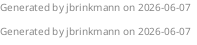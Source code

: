 ' https://raw.githubusercontent.com/Drakemor/RedDress-PlantUML/master/style.puml
' https://raw.githubusercontent.com/plantuml-stdlib/C4-PlantUML/master/C4_Container.puml
@startuml

!global $ACCENT_RED      = "f56565"
!global $ACCENT_PINK     = "ed64a6"
!global $ACCENT_PURPLE   = "9c27b0"
!global $ACCENT_BLUE     = "2196f3"
!global $ACCENT_CYAN     = "00bcd4"
!global $ACCENT_TEAL     = "009688"
!global $ACCENT_GREEN    = "4caf50"
!global $ACCENT_YELLOW   = "ffeb3b"
!global $ACCENT_AMBER    = "ffc107"
!global $ACCENT_ORANGE   = "ff9800"
!global $ACCENT_BROWN    = "795548"
!global $ACCENT_GREY     = "9e9e9e"
!global $ACCENT_BLUEGREY = "607d8b"

!if (%not(%variable_exists("$FONTNAME")))
!$FONTNAME = "Verdana"
!endif

!if (%not(%variable_exists("$FONTSIZE")))
!$FONTSIZE = 11
!endif

!ifdef DARKBLUE
skinparam backgroundColor 777
!global $ACCENT = $ACCENT_BLUE
!global $ACCENTDARK = %lighten($ACCENT, 20)
skinparam stereotypeCBackgroundColor $ACCENT
!define DARKSTYLE
!endif

!ifdef LIGHTBLUE
!global $ACCENT = $ACCENT_BLUE
!global $ACCENTDARK = %darken($ACCENT, 20)
skinparam stereotypeCBackgroundColor $ACCENTDARK
!define LIGHTSTYLE
!endif

!ifdef DARKRED
!global $ACCENT = $ACCENT_RED
!global $ACCENTDARK = %lighten($ACCENT, 20)
skinparam stereotypeCBackgroundColor $ACCENT
!define DARKSTYLE
!endif

!ifdef LIGHTRED
!global $ACCENT = $ACCENT_RED
!global $ACCENTDARK = %darken($ACCENT, 20)
skinparam stereotypeCBackgroundColor $ACCENTDARK
!define LIGHTSTYLE
!endif

!ifdef DARKGREEN
!global $ACCENT = $ACCENT_GREEN
!global $ACCENTDARK = %lighten($ACCENT, 20)
skinparam stereotypeCBackgroundColor $ACCENT
!define DARKSTYLE
!endif

!ifdef LIGHTGREEN
!global $ACCENT = $ACCENT_GREEN
!global $ACCENTDARK = %darken($ACCENT, 20)
skinparam stereotypeCBackgroundColor $ACCENTDARK
!define LIGHTSTYLE
!endif

!ifdef DARKORANGE
!global $ACCENT = $ACCENT_ORANGE
!global $ACCENTDARK = %lighten($ACCENT, 20)
skinparam stereotypeCBackgroundColor $ACCENT
!define DARKSTYLE
!endif

!ifdef LIGHTORANGE
!global $ACCENT = $ACCENT_ORANGE
!global $ACCENTDARK = %darken($ACCENT, 20)
skinparam stereotypeCBackgroundColor $ACCENT
!define LIGHTSTYLE
!endif

!ifdef LIGHTSTYLE
!$PRIMARYFONTCOLOR = "000"
!$SECONDARY = "333"
!$ARROWCOLOR = "000"
!$ARROWFONTCOLOR = "333"
!$BORDERCOLOR = "999"
!$BOXBG = "ccc"
!$FRAMEBG = %lighten($ACCENT, 30)
!$LIGHTBORDERCOLOR = "ccc"
!$LIGHTBG = "e0e0e0"
skinparam backgroundColor fff
!endif

!ifdef DARKSTYLE
!$PRIMARYFONTCOLOR = "fff"
!$SECONDARY = "aaa"
!$ARROWCOLOR = "fff"
!$ARROWFONTCOLOR = "bbb"
!$BORDERCOLOR = "1b1b1b"
!$BOXBG = "2e2e2e"
!$FRAMEBG = %darken($ACCENT, 30)
!$LIGHTBORDERCOLOR = "767676"
!$LIGHTBG = "575757"
skinparam backgroundColor 777
!endif

!procedure font_style()
  fontColor $PRIMARYFONTCOLOR
  fontName $FONTNAME
  fontSize $FONTSIZE
  stereotypeFontColor $SECONDARY
  stereotypeFontSize $FONTSIZE
!endprocedure

!procedure basic_style()
  backgroundColor $BOXBG
  borderColor $BORDERCOLOR
!endprocedure

!procedure light_style()
  backgroundColor $LIGHTBG
  borderColor $LIGHTBORDERCOLOR
!endprocedure

!procedure accent_style()
  backgroundColor $ACCENT
  borderColor $ACCENTDARK
!endprocedure

!procedure arrow_style()
  arrowColor $ARROWCOLOR
  arrowFontName $FONTNAME
  arrowFontColor $ARROWFONTCOLOR
  arrowFontSize $FONTSIZE
!endprocedure

' Elements
' ##################################
 
' Class diagrams

skinparam circledCharacter {
  radius 8
  fontSize $FONTSIZE
  fontName $FONTNAME
}

skinparam class {
  basic_style()
  font_style()
  arrow_style()

  attributeFontColor $SECONDARY
  attributeFontSize $FONTSIZE
  attributeIconSize $FONTSIZE
}

skinparam actor {
  accent_style()
  font_style()
}

skinparam person {
  accent_style()
  font_style()
}

skinparam participant {
  basic_style()
  font_style()
}

skinparam collections {
  basic_style()
  font_style()
}

skinparam SequenceBox{
  light_style()
  font_style()
}

' Component diagrams

skinparam interface {
  basic_style()
  font_style()
}

skinparam component {
  basic_style()
  font_style()
}

skinparam node {
  basic_style()
  font_style()
}

skinparam database {
  basic_style()
  font_style()
}

skinparam queue {
  basic_style()
  font_style()
}

' Use Case diagrams

skinparam usecase {
  basic_style()
  font_style()
  arrow_style()
}

skinparam activity {
  basic_style()
  font_style()
  arrow_style()
}

skinparam sequence {
  font_style()
  arrow_style()

  lifeLineBorderColor $ACCENT
  lifeLineBackgroundColor $LIGHTBG
}

skinparam boundary {
  accent_style()
  font_style()
}

skinparam control {
  accent_style()
  font_style()
}

skinparam entity {
  accent_style()
  font_style()
}

' State diagrams

skinparam state {
  basic_style()
  font_style()
  arrow_style()
  startColor $ACCENT
  endColor $ACCENTDARK
}

' Object diagrams

skinparam object {
  basic_style()
  font_style()
  arrow_style()
}

' Common

skinparam note {
  accent_style()
  font_style()
}

skinparam queue {
  basic_style()
  font_style()
  arrow_style()
}

skinparam cloud {
  basic_style()
  font_style()
  arrow_style()
}

skinparam rectangle {
  basic_style()
  font_style()
}

skinparam storage {
  basic_style()
  font_style()
}

skinparam agent {
  light_style()
  font_style()
}

skinparam frame {
  light_style()
  font_style()
  backgroundcolor $FRAMEBG
  bordercolor $BORDERCOLOR
}

hide <<legendArea>> stereotype
skinparam rectangle<<legendArea>> {
    backgroundcolor #00000000
    bordercolor #00000000
}
skinparam ArrowThickness 3
skinparam defaultTextAlignment center

!THE_DATE = %date("yyyy-MM-dd")
center header "Generated by jbrinkmann on THE_DATE"
footer "Generated by jbrinkmann on THE_DATE"
@enduml
